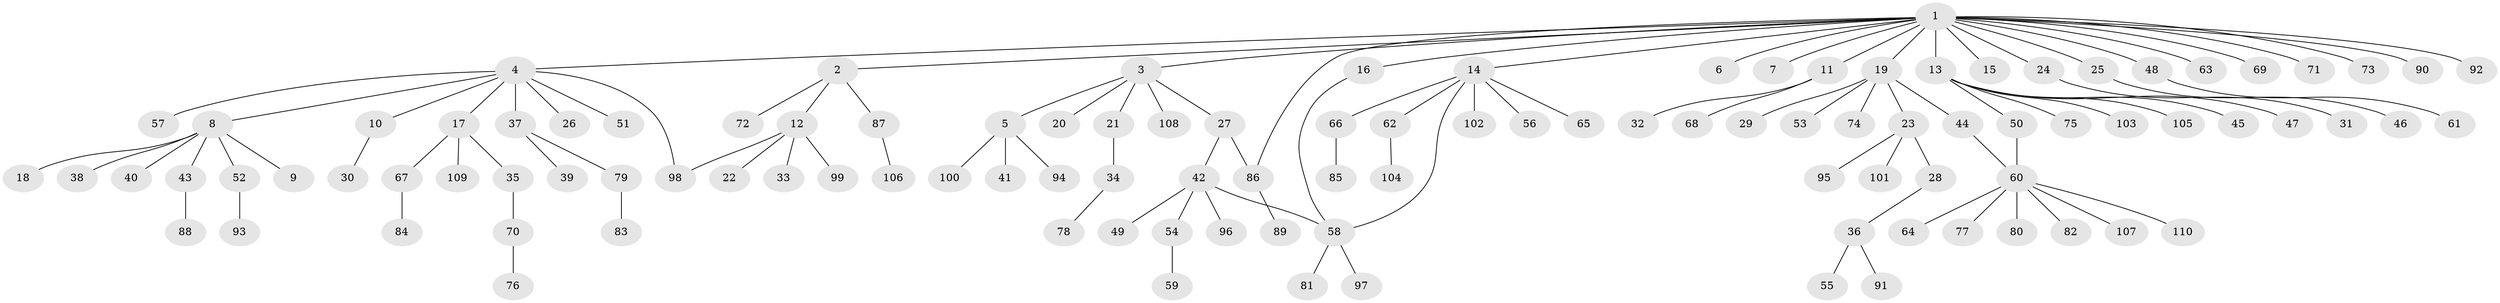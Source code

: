 // Generated by graph-tools (version 1.1) at 2025/11/02/27/25 16:11:16]
// undirected, 110 vertices, 114 edges
graph export_dot {
graph [start="1"]
  node [color=gray90,style=filled];
  1;
  2;
  3;
  4;
  5;
  6;
  7;
  8;
  9;
  10;
  11;
  12;
  13;
  14;
  15;
  16;
  17;
  18;
  19;
  20;
  21;
  22;
  23;
  24;
  25;
  26;
  27;
  28;
  29;
  30;
  31;
  32;
  33;
  34;
  35;
  36;
  37;
  38;
  39;
  40;
  41;
  42;
  43;
  44;
  45;
  46;
  47;
  48;
  49;
  50;
  51;
  52;
  53;
  54;
  55;
  56;
  57;
  58;
  59;
  60;
  61;
  62;
  63;
  64;
  65;
  66;
  67;
  68;
  69;
  70;
  71;
  72;
  73;
  74;
  75;
  76;
  77;
  78;
  79;
  80;
  81;
  82;
  83;
  84;
  85;
  86;
  87;
  88;
  89;
  90;
  91;
  92;
  93;
  94;
  95;
  96;
  97;
  98;
  99;
  100;
  101;
  102;
  103;
  104;
  105;
  106;
  107;
  108;
  109;
  110;
  1 -- 2;
  1 -- 3;
  1 -- 4;
  1 -- 6;
  1 -- 7;
  1 -- 11;
  1 -- 13;
  1 -- 14;
  1 -- 15;
  1 -- 16;
  1 -- 19;
  1 -- 24;
  1 -- 25;
  1 -- 48;
  1 -- 63;
  1 -- 69;
  1 -- 71;
  1 -- 73;
  1 -- 86;
  1 -- 90;
  1 -- 92;
  2 -- 12;
  2 -- 72;
  2 -- 87;
  3 -- 5;
  3 -- 20;
  3 -- 21;
  3 -- 27;
  3 -- 108;
  4 -- 8;
  4 -- 10;
  4 -- 17;
  4 -- 26;
  4 -- 37;
  4 -- 51;
  4 -- 57;
  4 -- 98;
  5 -- 41;
  5 -- 94;
  5 -- 100;
  8 -- 9;
  8 -- 18;
  8 -- 38;
  8 -- 40;
  8 -- 43;
  8 -- 52;
  10 -- 30;
  11 -- 32;
  11 -- 68;
  12 -- 22;
  12 -- 33;
  12 -- 98;
  12 -- 99;
  13 -- 45;
  13 -- 47;
  13 -- 50;
  13 -- 75;
  13 -- 103;
  13 -- 105;
  14 -- 56;
  14 -- 58;
  14 -- 62;
  14 -- 65;
  14 -- 66;
  14 -- 102;
  16 -- 58;
  17 -- 35;
  17 -- 67;
  17 -- 109;
  19 -- 23;
  19 -- 29;
  19 -- 44;
  19 -- 53;
  19 -- 74;
  21 -- 34;
  23 -- 28;
  23 -- 95;
  23 -- 101;
  24 -- 31;
  25 -- 46;
  27 -- 42;
  27 -- 86;
  28 -- 36;
  34 -- 78;
  35 -- 70;
  36 -- 55;
  36 -- 91;
  37 -- 39;
  37 -- 79;
  42 -- 49;
  42 -- 54;
  42 -- 58;
  42 -- 96;
  43 -- 88;
  44 -- 60;
  48 -- 61;
  50 -- 60;
  52 -- 93;
  54 -- 59;
  58 -- 81;
  58 -- 97;
  60 -- 64;
  60 -- 77;
  60 -- 80;
  60 -- 82;
  60 -- 107;
  60 -- 110;
  62 -- 104;
  66 -- 85;
  67 -- 84;
  70 -- 76;
  79 -- 83;
  86 -- 89;
  87 -- 106;
}
